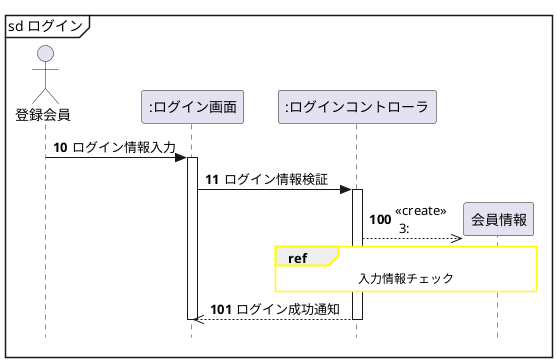 @startuml
    hide footbox
    Actor 登録会員 as member
    participant ":ログイン画面" as login
    participant ":ログインコントローラ" as control
    participant "会員情報" as entity
    
    'メッセージに自動で番号を降る
    autonumber 10
    ' 厳密なUMLに準拠する
    skinparam style strictuml

    ' refの枠線
    skinparam sequenceReferenceBorderColor yellow
    ' refの背景色
    skinparam sequenceReferenceBackgroundColor white
    ' skinparam sequenceReferenceHeaderBackgroundColor lightblue
    
    mainframe sd ログイン
    
    member -> login : ログイン情報入力
    activate login
        login -> control : ログイン情報検証
        
        activate control
        create entity
        autonumber 100
        control -->> entity :<<create>>\n 3:

        ref over control, entity
        入力情報チェック
        end ref

        login <<-- control : ログイン成功通知
        
        deactivate control
    deactivate login
@enduml
